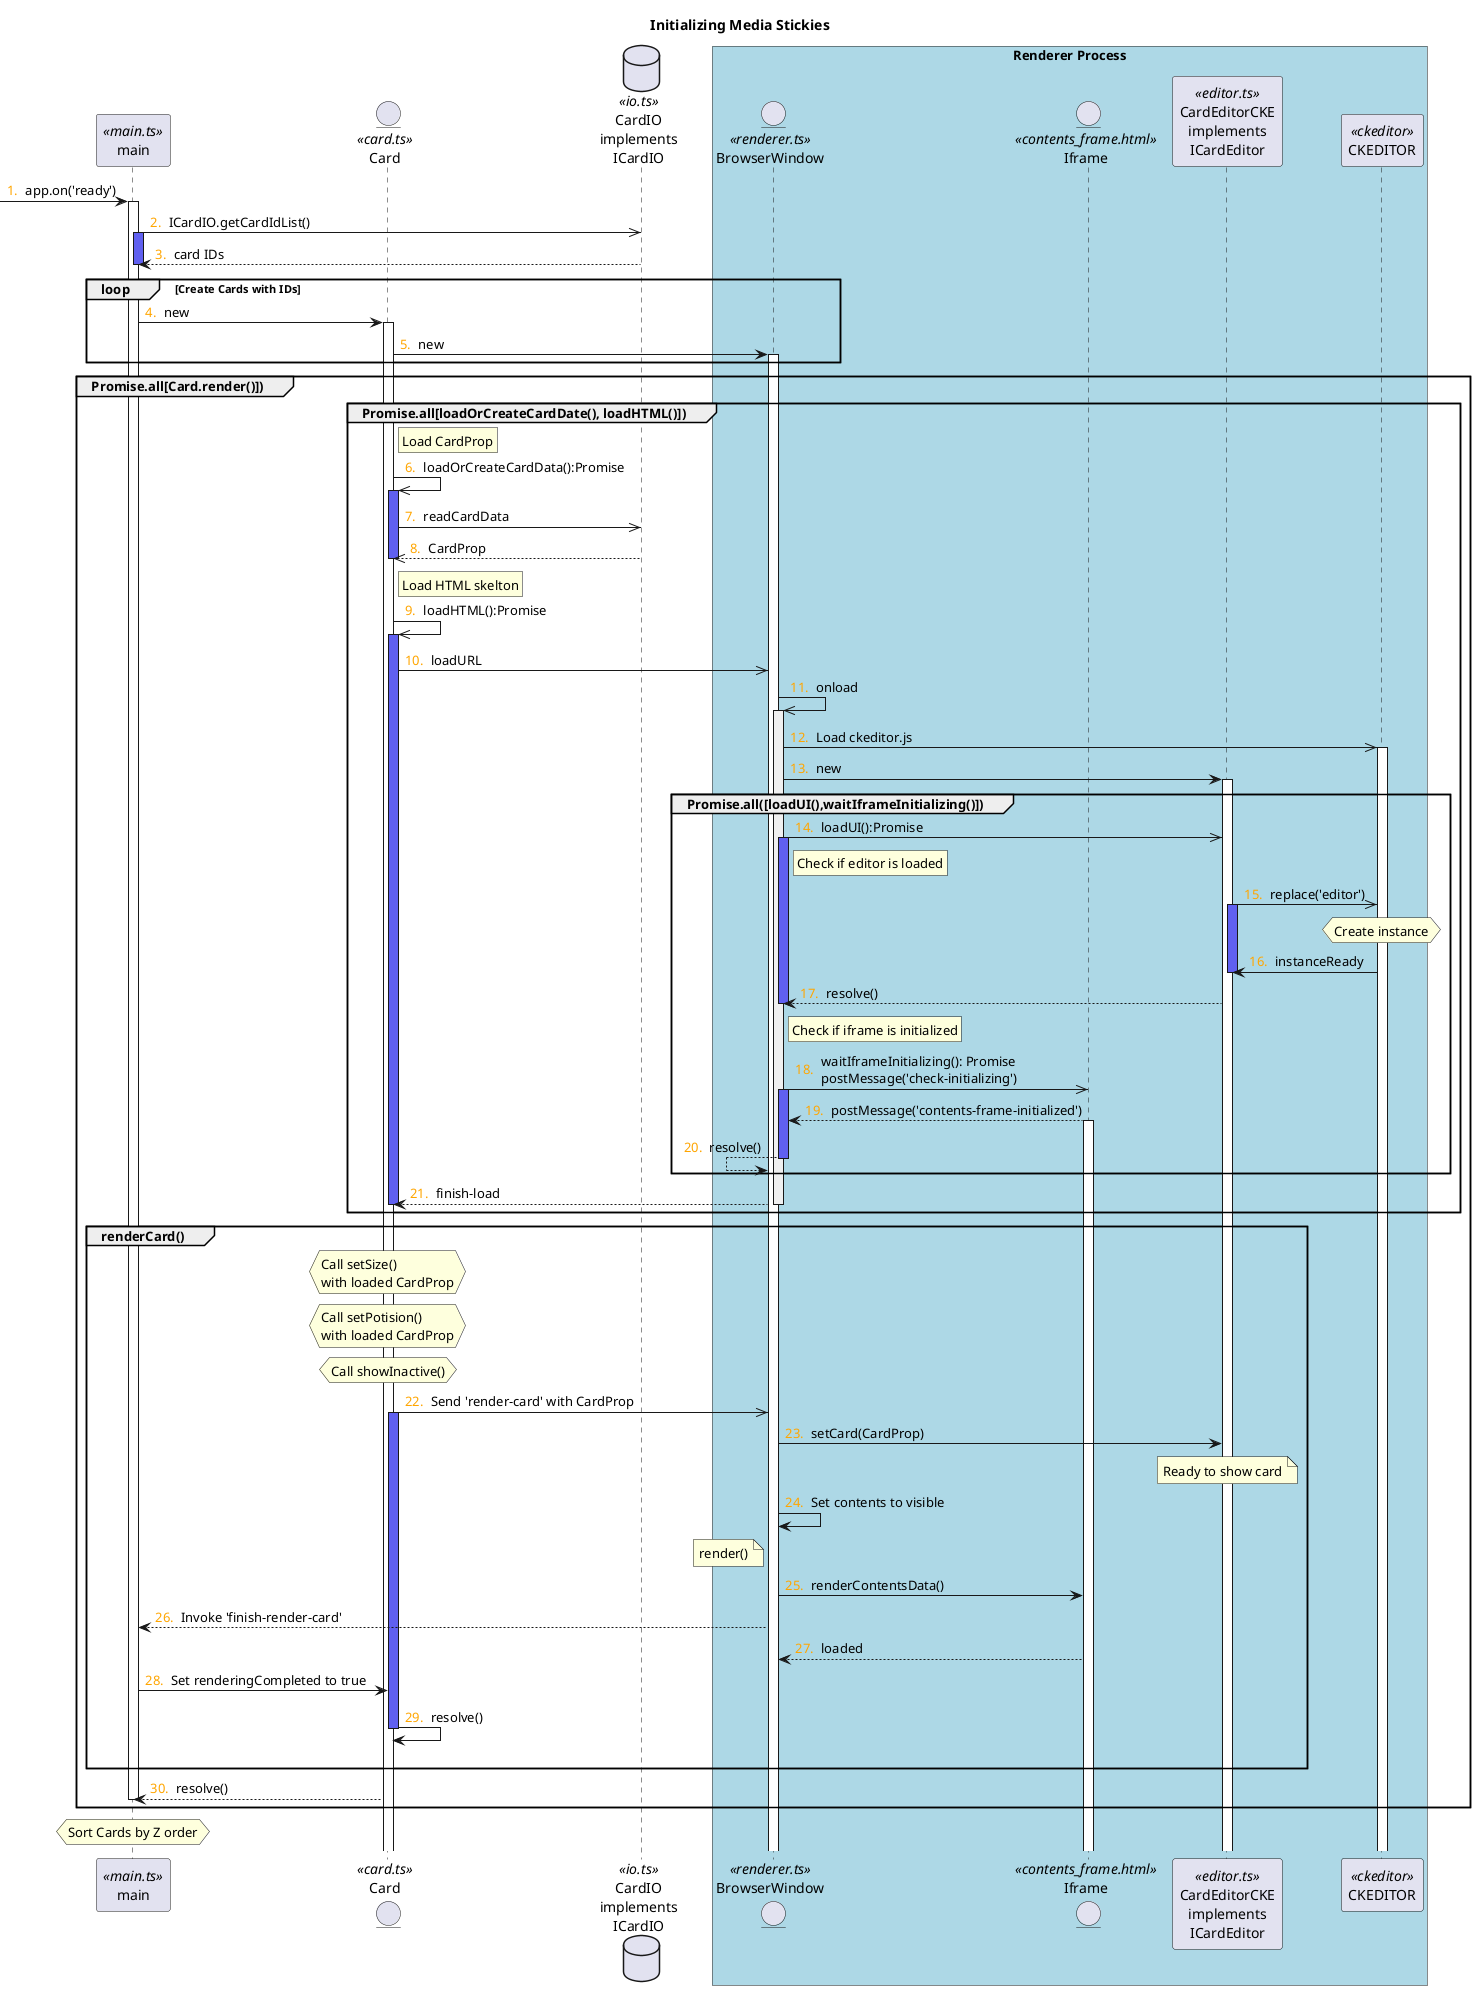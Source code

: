 ' PlantUML
@startuml
title Initializing Media Stickies

autonumber "<font color=orange>0. "
participant main <<main.ts>> order 10
entity Card <<card.ts>> order 20
database ICardIO as "CardIO\nimplements\nICardIO" <<io.ts>> order 50
box "Renderer Process" #LightBlue
  entity BrowserWindow <<renderer.ts>> order 100
  entity Iframe <<contents_frame.html>> order 101
  participant ICardEditor as "CardEditorCKE\nimplements\nICardEditor" <<editor.ts>> order 111
  participant CKEDITOR <<ckeditor>> order 112
end box 

[-> main: app.on('ready')
activate main

main ->>ICardIO: ICardIO.getCardIdList()
activate main #6060f0
main <-- ICardIO: card IDs
deactivate main
loop Create Cards with IDs
  main -> Card: new
  activate Card
  Card -> BrowserWindow: new
  activate BrowserWindow
end

group Promise.all[Card.render()])
  group Promise.all[loadOrCreateCardDate(), loadHTML()])
    activate main #6060f0  
    rnote Right Card: Load CardProp        
    Card ->> Card: loadOrCreateCardData():Promise
    activate Card  #6060f0
    Card ->> ICardIO: readCardData
    Card <<-- ICardIO: CardProp

    deactivate Card

    rnote Right Card: Load HTML skelton
    Card ->> Card: loadHTML():Promise
    activate Card  #6060f0
    Card ->> BrowserWindow: loadURL


    BrowserWindow ->> BrowserWindow: onload
      activate BrowserWindow #f0f0f0
      BrowserWindow ->> CKEDITOR: Load ckeditor.js
      activate CKEDITOR
      BrowserWindow -> ICardEditor: new
      activate ICardEditor

      group Promise.all([loadUI(),waitIframeInitializing()])    
        BrowserWindow ->> ICardEditor: loadUI():Promise
          rnote Right BrowserWindow: Check if editor is loaded
          activate BrowserWindow #6060f0
          ICardEditor ->> CKEDITOR: replace('editor')
            activate ICardEditor #6060f0
            hnote over CKEDITOR: Create instance
          ICardEditor <- CKEDITOR: instanceReady
          deactivate ICardEditor
        BrowserWindow <-- ICardEditor: resolve()
        deactivate BrowserWindow
        
        rnote Right BrowserWindow: Check if iframe is initialized
          BrowserWindow ->> Iframe: waitIframeInitializing(): Promise\npostMessage('check-initializing')
          activate BrowserWindow #6060f0          
          BrowserWindow <-- Iframe: postMessage('contents-frame-initialized')
          activate Iframe  
        BrowserWindow <-- BrowserWindow: resolve()      
        
        deactivate BrowserWindow
      end

      Card <-- BrowserWindow: finish-load
      deactivate BrowserWindow
    deactivate Card
  end

  group renderCard()
    hnote over Card: Call setSize()\nwith loaded CardProp
    hnote over Card: Call setPotision()\nwith loaded CardProp
    hnote over Card: Call showInactive()
    Card ->> BrowserWindow: Send 'render-card' with CardProp
    activate Card #6060f0
    BrowserWindow -> ICardEditor: setCard(CardProp)
    note over ICardEditor: Ready to show card
    BrowserWindow -> BrowserWindow: Set contents to visible
    note left BrowserWindow: render()
    BrowserWindow -> Iframe: renderContentsData()
    main <-- BrowserWindow: Invoke 'finish-render-card'    
    BrowserWindow <-- Iframe: loaded
    main -> Card: Set renderingCompleted to true
    Card -> Card: resolve()
    deactivate Card
    |||
  end
  main <-- Card: resolve()
  deactivate main
end

hnote over main: Sort Cards by Z order
@enduml